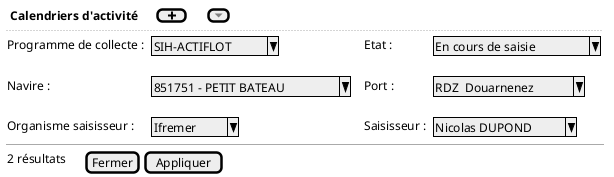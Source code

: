 @startsalt
{

  {
  <b> Calendriers d'activité | . | . | . | [ <&plus>] | . | . | . | [<color:Grey><&caret-bottom>]}
  ..

    {
        Programme de collecte : | . | ^ SIH-ACTIFLOT ^ | . | . | Etat :   | . | ^En cours de saisie ^
        .
        Navire : | . | ^ 851751 - PETIT BATEAU ^ | . | . | Port : | . | ^ RDZ  Douarnenez ^
        .
        Organisme saisisseur :   | . |^ Ifremer ^ |  . | . | Saisisseur :   | . | ^ Nicolas DUPOND ^

    }



  --

  {
    2 résultats | . | . | . | [Fermer] | [Appliquer]
  }
}
@endsalt
